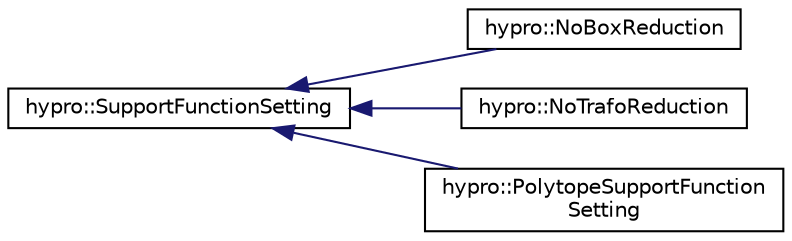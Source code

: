 digraph "Graphical Class Hierarchy"
{
  edge [fontname="Helvetica",fontsize="10",labelfontname="Helvetica",labelfontsize="10"];
  node [fontname="Helvetica",fontsize="10",shape=record];
  rankdir="LR";
  Node1 [label="hypro::SupportFunctionSetting",height=0.2,width=0.4,color="black", fillcolor="white", style="filled",URL="$structhypro_1_1SupportFunctionSetting.html"];
  Node1 -> Node2 [dir="back",color="midnightblue",fontsize="10",style="solid",fontname="Helvetica"];
  Node2 [label="hypro::NoBoxReduction",height=0.2,width=0.4,color="black", fillcolor="white", style="filled",URL="$structhypro_1_1NoBoxReduction.html"];
  Node1 -> Node3 [dir="back",color="midnightblue",fontsize="10",style="solid",fontname="Helvetica"];
  Node3 [label="hypro::NoTrafoReduction",height=0.2,width=0.4,color="black", fillcolor="white", style="filled",URL="$structhypro_1_1NoTrafoReduction.html"];
  Node1 -> Node4 [dir="back",color="midnightblue",fontsize="10",style="solid",fontname="Helvetica"];
  Node4 [label="hypro::PolytopeSupportFunction\lSetting",height=0.2,width=0.4,color="black", fillcolor="white", style="filled",URL="$structhypro_1_1PolytopeSupportFunctionSetting.html"];
}
